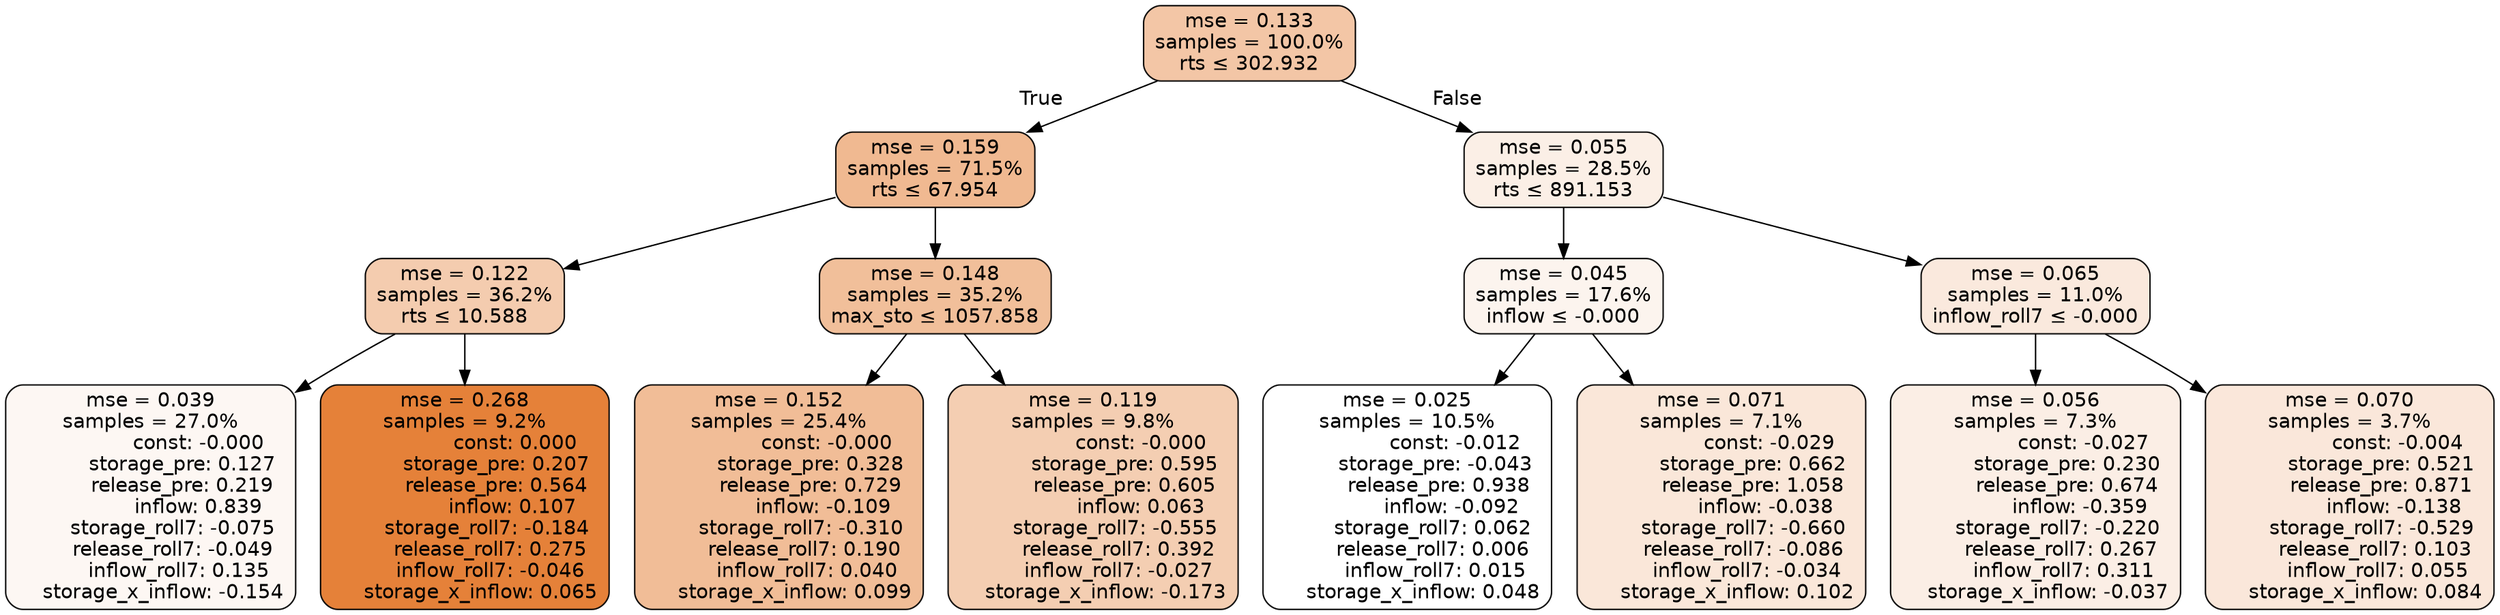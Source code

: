 digraph tree {
bgcolor="transparent"
node [shape=rectangle, style="filled, rounded", color="black", fontname=helvetica] ;
edge [fontname=helvetica] ;
	"0" [label="mse = 0.133
samples = 100.0%
rts &le; 302.932", fillcolor="#f3c6a6"]
	"1" [label="mse = 0.159
samples = 71.5%
rts &le; 67.954", fillcolor="#f0b991"]
	"2" [label="mse = 0.122
samples = 36.2%
rts &le; 10.588", fillcolor="#f4ccaf"]
	"3" [label="mse = 0.039
samples = 27.0%
               const: -0.000
          storage_pre: 0.127
          release_pre: 0.219
               inflow: 0.839
       storage_roll7: -0.075
       release_roll7: -0.049
         inflow_roll7: 0.135
    storage_x_inflow: -0.154", fillcolor="#fdf7f3"]
	"4" [label="mse = 0.268
samples = 9.2%
                const: 0.000
          storage_pre: 0.207
          release_pre: 0.564
               inflow: 0.107
       storage_roll7: -0.184
        release_roll7: 0.275
        inflow_roll7: -0.046
     storage_x_inflow: 0.065", fillcolor="#e58139"]
	"5" [label="mse = 0.148
samples = 35.2%
max_sto &le; 1057.858", fillcolor="#f1bf9a"]
	"6" [label="mse = 0.152
samples = 25.4%
               const: -0.000
          storage_pre: 0.328
          release_pre: 0.729
              inflow: -0.109
       storage_roll7: -0.310
        release_roll7: 0.190
         inflow_roll7: 0.040
     storage_x_inflow: 0.099", fillcolor="#f1bd97"]
	"7" [label="mse = 0.119
samples = 9.8%
               const: -0.000
          storage_pre: 0.595
          release_pre: 0.605
               inflow: 0.063
       storage_roll7: -0.555
        release_roll7: 0.392
        inflow_roll7: -0.027
    storage_x_inflow: -0.173", fillcolor="#f4ceb2"]
	"8" [label="mse = 0.055
samples = 28.5%
rts &le; 891.153", fillcolor="#fbefe6"]
	"9" [label="mse = 0.045
samples = 17.6%
inflow &le; -0.000", fillcolor="#fcf4ee"]
	"10" [label="mse = 0.025
samples = 10.5%
               const: -0.012
         storage_pre: -0.043
          release_pre: 0.938
              inflow: -0.092
        storage_roll7: 0.062
        release_roll7: 0.006
         inflow_roll7: 0.015
     storage_x_inflow: 0.048", fillcolor="#ffffff"]
	"11" [label="mse = 0.071
samples = 7.1%
               const: -0.029
          storage_pre: 0.662
          release_pre: 1.058
              inflow: -0.038
       storage_roll7: -0.660
       release_roll7: -0.086
        inflow_roll7: -0.034
     storage_x_inflow: 0.102", fillcolor="#fae7d9"]
	"12" [label="mse = 0.065
samples = 11.0%
inflow_roll7 &le; -0.000", fillcolor="#fae9dd"]
	"13" [label="mse = 0.056
samples = 7.3%
               const: -0.027
          storage_pre: 0.230
          release_pre: 0.674
              inflow: -0.359
       storage_roll7: -0.220
        release_roll7: 0.267
         inflow_roll7: 0.311
    storage_x_inflow: -0.037", fillcolor="#fbeee5"]
	"14" [label="mse = 0.070
samples = 3.7%
               const: -0.004
          storage_pre: 0.521
          release_pre: 0.871
              inflow: -0.138
       storage_roll7: -0.529
        release_roll7: 0.103
         inflow_roll7: 0.055
     storage_x_inflow: 0.084", fillcolor="#fae7da"]

	"0" -> "1" [labeldistance=2.5, labelangle=45, headlabel="True"]
	"1" -> "2"
	"2" -> "3"
	"2" -> "4"
	"1" -> "5"
	"5" -> "6"
	"5" -> "7"
	"0" -> "8" [labeldistance=2.5, labelangle=-45, headlabel="False"]
	"8" -> "9"
	"9" -> "10"
	"9" -> "11"
	"8" -> "12"
	"12" -> "13"
	"12" -> "14"
}